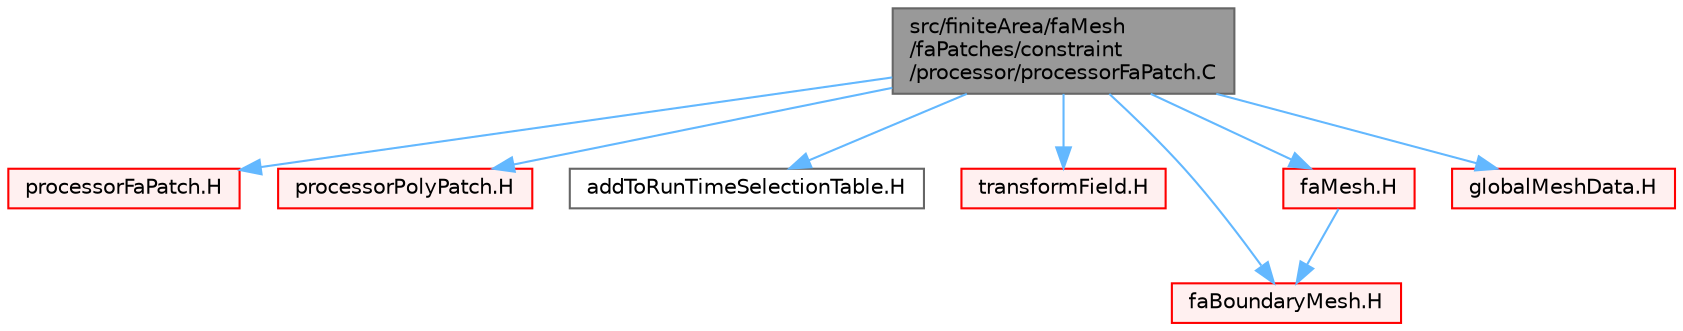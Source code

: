 digraph "src/finiteArea/faMesh/faPatches/constraint/processor/processorFaPatch.C"
{
 // LATEX_PDF_SIZE
  bgcolor="transparent";
  edge [fontname=Helvetica,fontsize=10,labelfontname=Helvetica,labelfontsize=10];
  node [fontname=Helvetica,fontsize=10,shape=box,height=0.2,width=0.4];
  Node1 [id="Node000001",label="src/finiteArea/faMesh\l/faPatches/constraint\l/processor/processorFaPatch.C",height=0.2,width=0.4,color="gray40", fillcolor="grey60", style="filled", fontcolor="black",tooltip=" "];
  Node1 -> Node2 [id="edge1_Node000001_Node000002",color="steelblue1",style="solid",tooltip=" "];
  Node2 [id="Node000002",label="processorFaPatch.H",height=0.2,width=0.4,color="red", fillcolor="#FFF0F0", style="filled",URL="$processorFaPatch_8H.html",tooltip=" "];
  Node1 -> Node210 [id="edge2_Node000001_Node000210",color="steelblue1",style="solid",tooltip=" "];
  Node210 [id="Node000210",label="processorPolyPatch.H",height=0.2,width=0.4,color="red", fillcolor="#FFF0F0", style="filled",URL="$processorPolyPatch_8H.html",tooltip=" "];
  Node1 -> Node292 [id="edge3_Node000001_Node000292",color="steelblue1",style="solid",tooltip=" "];
  Node292 [id="Node000292",label="addToRunTimeSelectionTable.H",height=0.2,width=0.4,color="grey40", fillcolor="white", style="filled",URL="$addToRunTimeSelectionTable_8H.html",tooltip="Macros for easy insertion into run-time selection tables."];
  Node1 -> Node293 [id="edge4_Node000001_Node000293",color="steelblue1",style="solid",tooltip=" "];
  Node293 [id="Node000293",label="transformField.H",height=0.2,width=0.4,color="red", fillcolor="#FFF0F0", style="filled",URL="$transformField_8H.html",tooltip="Spatial transformation functions for primitive fields."];
  Node1 -> Node308 [id="edge5_Node000001_Node000308",color="steelblue1",style="solid",tooltip=" "];
  Node308 [id="Node000308",label="faBoundaryMesh.H",height=0.2,width=0.4,color="red", fillcolor="#FFF0F0", style="filled",URL="$faBoundaryMesh_8H.html",tooltip=" "];
  Node1 -> Node310 [id="edge6_Node000001_Node000310",color="steelblue1",style="solid",tooltip=" "];
  Node310 [id="Node000310",label="faMesh.H",height=0.2,width=0.4,color="red", fillcolor="#FFF0F0", style="filled",URL="$faMesh_8H.html",tooltip=" "];
  Node310 -> Node308 [id="edge7_Node000310_Node000308",color="steelblue1",style="solid",tooltip=" "];
  Node1 -> Node376 [id="edge8_Node000001_Node000376",color="steelblue1",style="solid",tooltip=" "];
  Node376 [id="Node000376",label="globalMeshData.H",height=0.2,width=0.4,color="red", fillcolor="#FFF0F0", style="filled",URL="$globalMeshData_8H.html",tooltip=" "];
}
